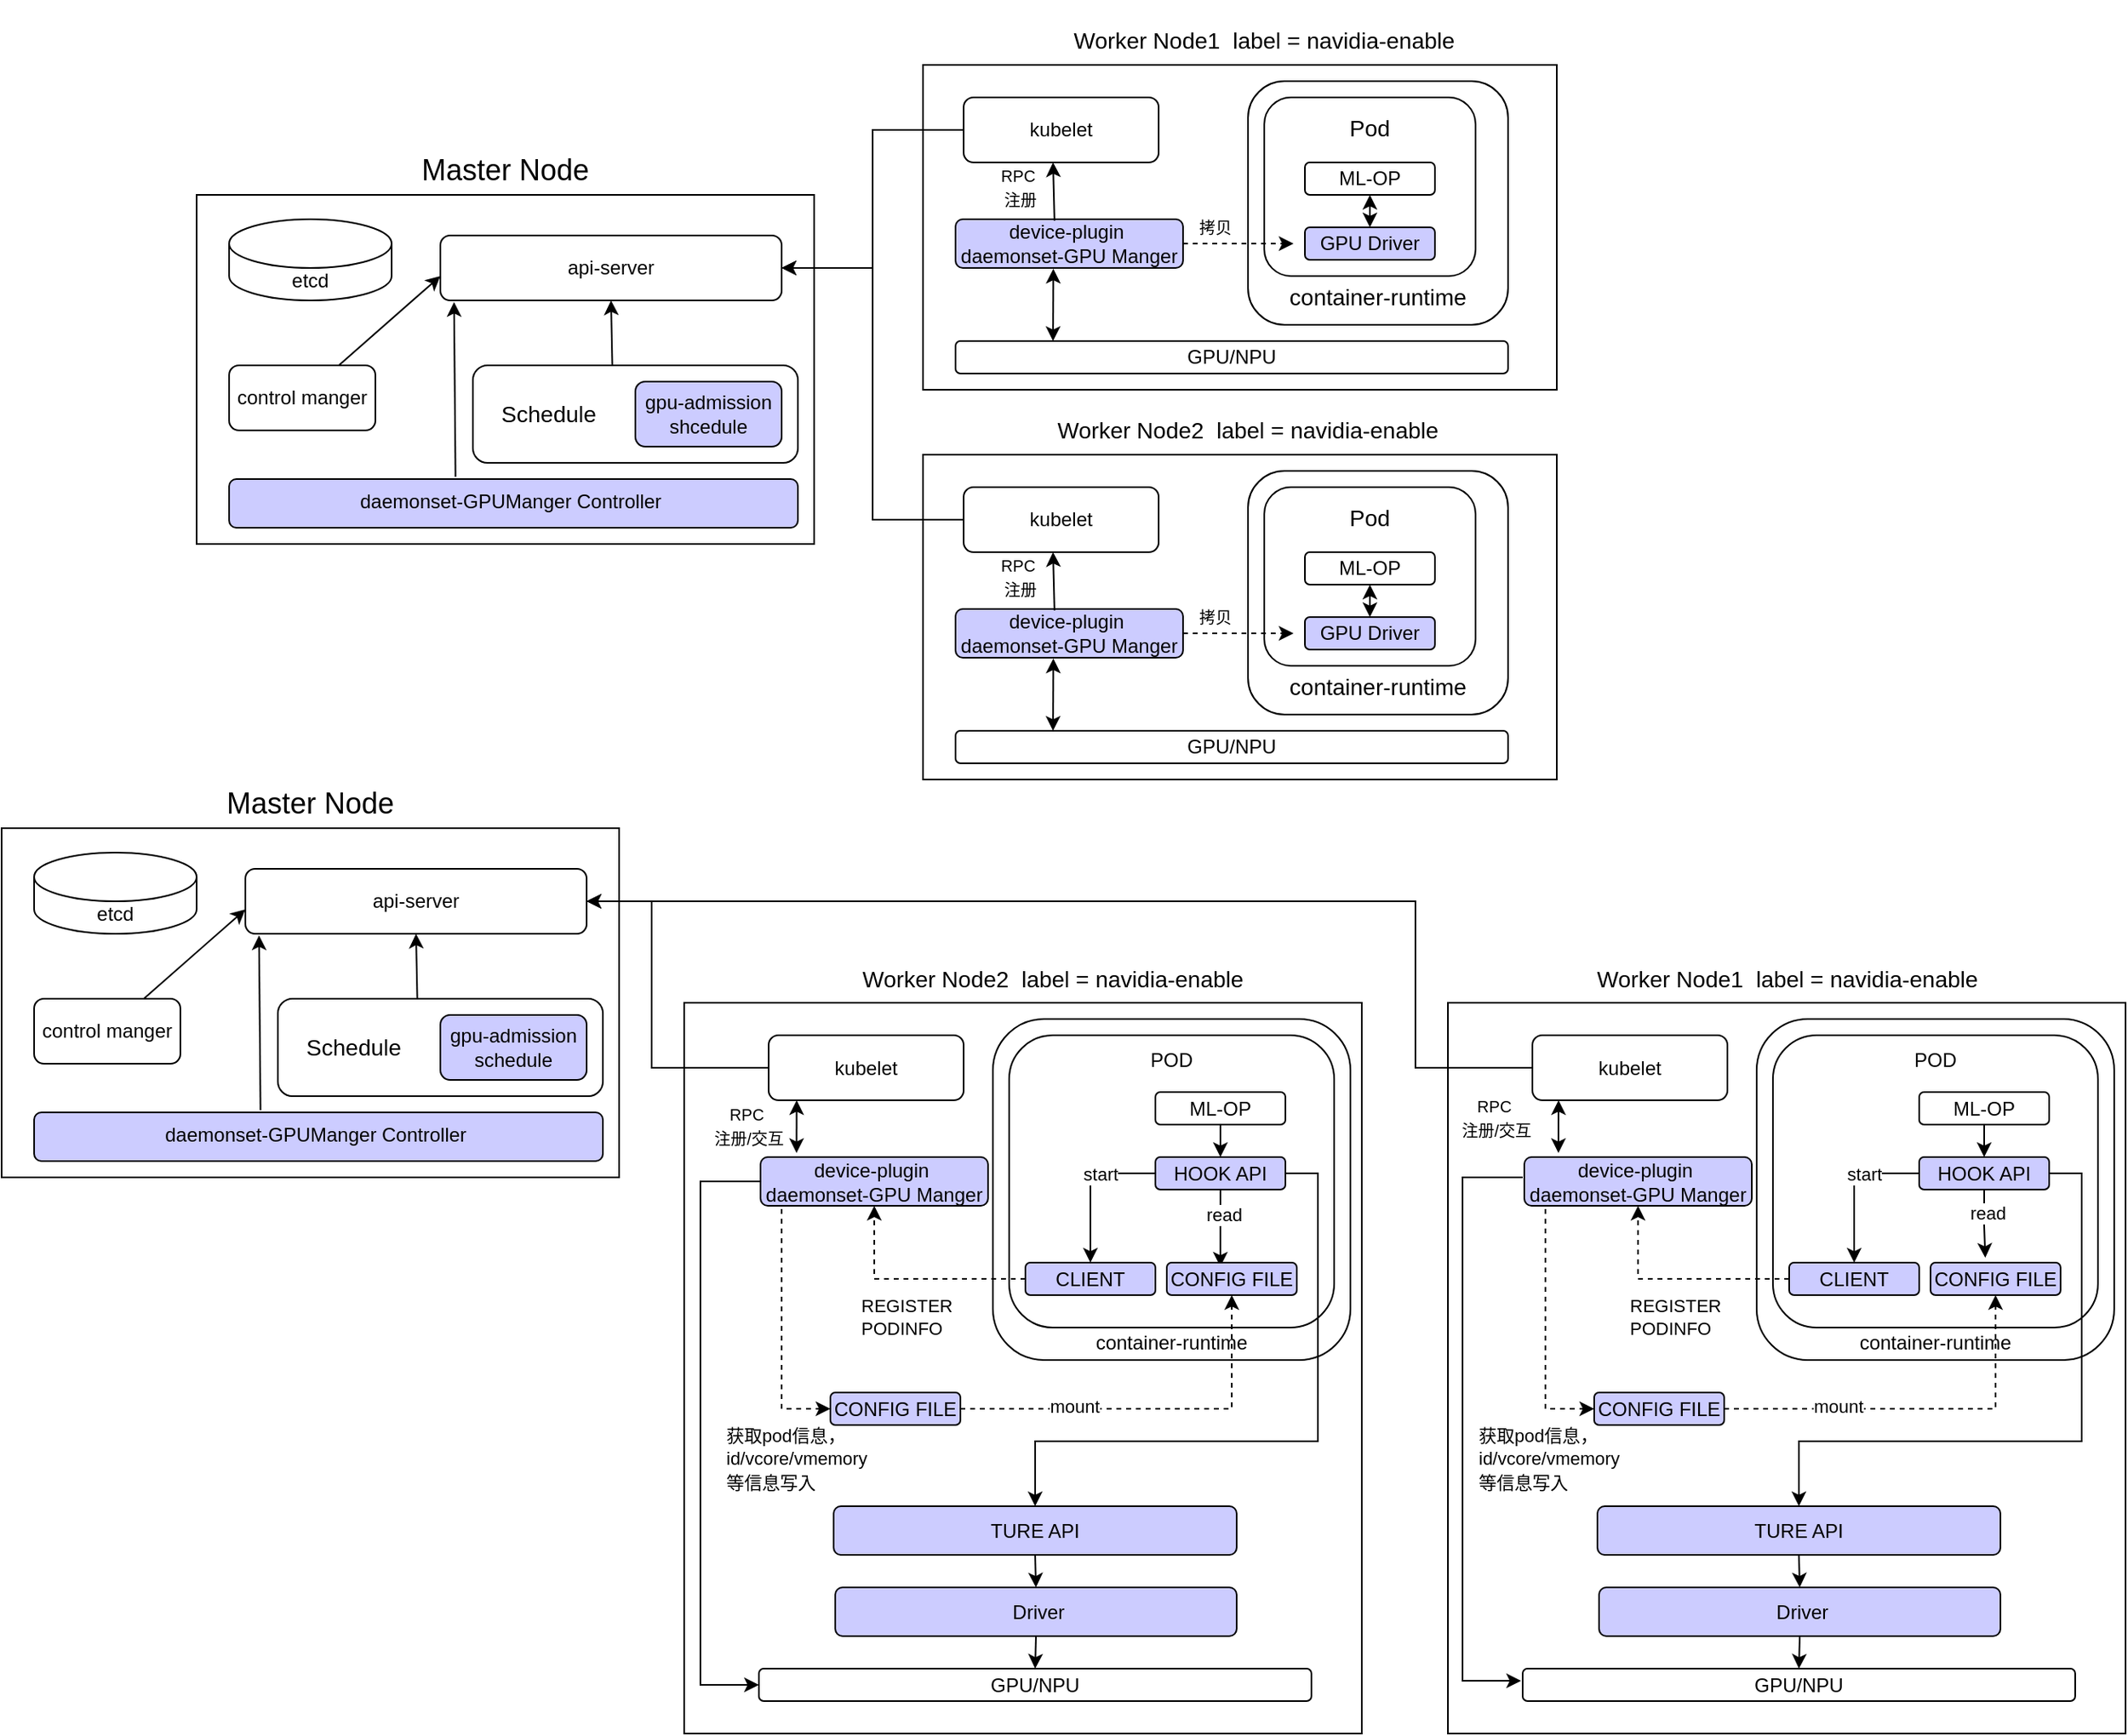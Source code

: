 <mxfile version="22.1.0" type="github">
  <diagram id="prtHgNgQTEPvFCAcTncT" name="Page-1">
    <mxGraphModel dx="1155" dy="623" grid="1" gridSize="10" guides="1" tooltips="1" connect="1" arrows="1" fold="1" page="1" pageScale="1" pageWidth="827" pageHeight="1169" math="0" shadow="0">
      <root>
        <mxCell id="0" />
        <mxCell id="1" parent="0" />
        <mxCell id="BAnKAkckQ1znYcTfNxzF-1" value="" style="rounded=0;whiteSpace=wrap;html=1;" vertex="1" parent="1">
          <mxGeometry x="380" y="530" width="380" height="215" as="geometry" />
        </mxCell>
        <mxCell id="BAnKAkckQ1znYcTfNxzF-5" value="api-server" style="rounded=1;whiteSpace=wrap;html=1;" vertex="1" parent="1">
          <mxGeometry x="530" y="555" width="210" height="40" as="geometry" />
        </mxCell>
        <mxCell id="BAnKAkckQ1znYcTfNxzF-6" value="control manger" style="rounded=1;whiteSpace=wrap;html=1;" vertex="1" parent="1">
          <mxGeometry x="400" y="635" width="90" height="40" as="geometry" />
        </mxCell>
        <mxCell id="BAnKAkckQ1znYcTfNxzF-7" value="&lt;font style=&quot;font-size: 14px;&quot;&gt;&amp;nbsp; &amp;nbsp; Schedule&lt;/font&gt;" style="rounded=1;whiteSpace=wrap;html=1;align=left;" vertex="1" parent="1">
          <mxGeometry x="550" y="635" width="200" height="60" as="geometry" />
        </mxCell>
        <mxCell id="BAnKAkckQ1znYcTfNxzF-8" value="gpu-admission&lt;br&gt;shcedule" style="rounded=1;whiteSpace=wrap;html=1;fillColor=#CCCCFF;" vertex="1" parent="1">
          <mxGeometry x="650" y="645" width="90" height="40" as="geometry" />
        </mxCell>
        <mxCell id="BAnKAkckQ1znYcTfNxzF-10" value="etcd" style="shape=cylinder3;whiteSpace=wrap;html=1;boundedLbl=1;backgroundOutline=1;size=15;" vertex="1" parent="1">
          <mxGeometry x="400" y="545" width="100" height="50" as="geometry" />
        </mxCell>
        <mxCell id="BAnKAkckQ1znYcTfNxzF-11" value="daemonset-GPUManger Controller&amp;nbsp;" style="rounded=1;whiteSpace=wrap;html=1;fillColor=#CCCCFF;verticalAlign=top;" vertex="1" parent="1">
          <mxGeometry x="400" y="705" width="350" height="30" as="geometry" />
        </mxCell>
        <mxCell id="BAnKAkckQ1znYcTfNxzF-18" value="&lt;font style=&quot;font-size: 18px;&quot;&gt;Master Node&lt;/font&gt;" style="text;html=1;strokeColor=none;fillColor=none;align=center;verticalAlign=middle;whiteSpace=wrap;rounded=0;" vertex="1" parent="1">
          <mxGeometry x="515" y="500" width="110" height="30" as="geometry" />
        </mxCell>
        <mxCell id="BAnKAkckQ1znYcTfNxzF-45" value="" style="rounded=0;whiteSpace=wrap;html=1;" vertex="1" parent="1">
          <mxGeometry x="827" y="690" width="390" height="200" as="geometry" />
        </mxCell>
        <mxCell id="BAnKAkckQ1znYcTfNxzF-82" style="edgeStyle=orthogonalEdgeStyle;rounded=0;orthogonalLoop=1;jettySize=auto;html=1;entryX=1;entryY=0.5;entryDx=0;entryDy=0;" edge="1" parent="1" source="BAnKAkckQ1znYcTfNxzF-46" target="BAnKAkckQ1znYcTfNxzF-5">
          <mxGeometry relative="1" as="geometry" />
        </mxCell>
        <mxCell id="BAnKAkckQ1znYcTfNxzF-46" value="kubelet" style="rounded=1;whiteSpace=wrap;html=1;" vertex="1" parent="1">
          <mxGeometry x="852" y="710" width="120" height="40" as="geometry" />
        </mxCell>
        <mxCell id="BAnKAkckQ1znYcTfNxzF-47" value="device-plugin&amp;nbsp; &lt;br&gt;daemonset-GPU Manger" style="rounded=1;whiteSpace=wrap;html=1;fillColor=#CCCCFF;" vertex="1" parent="1">
          <mxGeometry x="847" y="785" width="140" height="30" as="geometry" />
        </mxCell>
        <mxCell id="BAnKAkckQ1znYcTfNxzF-48" value="GPU/NPU" style="rounded=1;whiteSpace=wrap;html=1;" vertex="1" parent="1">
          <mxGeometry x="847" y="860" width="340" height="20" as="geometry" />
        </mxCell>
        <mxCell id="BAnKAkckQ1znYcTfNxzF-49" value="" style="endArrow=classic;startArrow=classic;html=1;rounded=0;entryX=0.43;entryY=1.017;entryDx=0;entryDy=0;entryPerimeter=0;" edge="1" parent="1" target="BAnKAkckQ1znYcTfNxzF-47">
          <mxGeometry width="50" height="50" relative="1" as="geometry">
            <mxPoint x="907" y="860" as="sourcePoint" />
            <mxPoint x="1007" y="840" as="targetPoint" />
          </mxGeometry>
        </mxCell>
        <mxCell id="BAnKAkckQ1znYcTfNxzF-50" value="" style="endArrow=classic;html=1;rounded=0;exitX=0.435;exitY=0.029;exitDx=0;exitDy=0;exitPerimeter=0;" edge="1" parent="1" source="BAnKAkckQ1znYcTfNxzF-47">
          <mxGeometry width="50" height="50" relative="1" as="geometry">
            <mxPoint x="857" y="800" as="sourcePoint" />
            <mxPoint x="907" y="750" as="targetPoint" />
          </mxGeometry>
        </mxCell>
        <mxCell id="BAnKAkckQ1znYcTfNxzF-51" value="&lt;font style=&quot;font-size: 10px;&quot;&gt;RPC&amp;nbsp;&lt;br&gt;注册&lt;/font&gt;" style="text;html=1;strokeColor=none;fillColor=none;align=center;verticalAlign=middle;whiteSpace=wrap;rounded=0;" vertex="1" parent="1">
          <mxGeometry x="857" y="750" width="60" height="30" as="geometry" />
        </mxCell>
        <mxCell id="BAnKAkckQ1znYcTfNxzF-52" value="&lt;font style=&quot;font-size: 14px;&quot;&gt;Worker Node2&amp;nbsp; label = navidia-enable&lt;/font&gt;" style="text;html=1;strokeColor=none;fillColor=none;align=center;verticalAlign=middle;whiteSpace=wrap;rounded=0;" vertex="1" parent="1">
          <mxGeometry x="877" y="660" width="300" height="30" as="geometry" />
        </mxCell>
        <mxCell id="BAnKAkckQ1znYcTfNxzF-53" value="&lt;br&gt;&lt;br&gt;&lt;br&gt;&lt;br&gt;&lt;br&gt;&lt;br&gt;&lt;br&gt;&lt;br&gt;&lt;font style=&quot;font-size: 14px;&quot;&gt;container-runtime&lt;/font&gt;" style="rounded=1;whiteSpace=wrap;html=1;" vertex="1" parent="1">
          <mxGeometry x="1027" y="700" width="160" height="150" as="geometry" />
        </mxCell>
        <mxCell id="BAnKAkckQ1znYcTfNxzF-54" value="&lt;div style=&quot;text-align: left;&quot;&gt;&lt;span style=&quot;background-color: initial;&quot;&gt;&lt;font style=&quot;font-size: 14px;&quot;&gt;Pod&lt;/font&gt;&lt;/span&gt;&lt;/div&gt;&lt;div style=&quot;text-align: left;&quot;&gt;&lt;span style=&quot;background-color: initial;&quot;&gt;&lt;br&gt;&lt;/span&gt;&lt;/div&gt;&lt;div style=&quot;text-align: left;&quot;&gt;&lt;span style=&quot;background-color: initial;&quot;&gt;&lt;br&gt;&lt;/span&gt;&lt;/div&gt;&lt;div style=&quot;text-align: left;&quot;&gt;&lt;span style=&quot;background-color: initial;&quot;&gt;&lt;br&gt;&lt;/span&gt;&lt;/div&gt;&lt;div style=&quot;text-align: left;&quot;&gt;&lt;span style=&quot;background-color: initial;&quot;&gt;&lt;br&gt;&lt;/span&gt;&lt;/div&gt;&lt;div style=&quot;text-align: left;&quot;&gt;&lt;span style=&quot;background-color: initial;&quot;&gt;&lt;br&gt;&lt;/span&gt;&lt;/div&gt;" style="rounded=1;whiteSpace=wrap;html=1;" vertex="1" parent="1">
          <mxGeometry x="1037" y="710" width="130" height="110" as="geometry" />
        </mxCell>
        <mxCell id="BAnKAkckQ1znYcTfNxzF-55" value="ML-OP" style="rounded=1;whiteSpace=wrap;html=1;" vertex="1" parent="1">
          <mxGeometry x="1062" y="750" width="80" height="20" as="geometry" />
        </mxCell>
        <mxCell id="BAnKAkckQ1znYcTfNxzF-56" value="GPU Driver" style="rounded=1;whiteSpace=wrap;html=1;fillColor=#CCCCFF;" vertex="1" parent="1">
          <mxGeometry x="1062" y="790" width="80" height="20" as="geometry" />
        </mxCell>
        <mxCell id="BAnKAkckQ1znYcTfNxzF-57" value="" style="endArrow=classic;startArrow=classic;html=1;rounded=0;exitX=0.5;exitY=0;exitDx=0;exitDy=0;entryX=0.5;entryY=1;entryDx=0;entryDy=0;" edge="1" parent="1" source="BAnKAkckQ1znYcTfNxzF-56" target="BAnKAkckQ1znYcTfNxzF-55">
          <mxGeometry width="50" height="50" relative="1" as="geometry">
            <mxPoint x="1037" y="820" as="sourcePoint" />
            <mxPoint x="1087" y="770" as="targetPoint" />
          </mxGeometry>
        </mxCell>
        <mxCell id="BAnKAkckQ1znYcTfNxzF-58" value="" style="group" vertex="1" connectable="0" parent="1">
          <mxGeometry x="999" y="800" width="56" as="geometry" />
        </mxCell>
        <mxCell id="BAnKAkckQ1znYcTfNxzF-59" value="" style="endArrow=none;dashed=1;html=1;rounded=0;movable=1;resizable=1;rotatable=1;deletable=1;editable=1;locked=0;connectable=1;exitX=1;exitY=0.5;exitDx=0;exitDy=0;" edge="1" parent="BAnKAkckQ1znYcTfNxzF-58" source="BAnKAkckQ1znYcTfNxzF-47">
          <mxGeometry width="50" height="50" relative="1" as="geometry">
            <mxPoint as="sourcePoint" />
            <mxPoint x="49" as="targetPoint" />
          </mxGeometry>
        </mxCell>
        <mxCell id="BAnKAkckQ1znYcTfNxzF-60" value="" style="endArrow=classic;html=1;rounded=0;" edge="1" parent="BAnKAkckQ1znYcTfNxzF-58">
          <mxGeometry width="50" height="50" relative="1" as="geometry">
            <mxPoint x="49" as="sourcePoint" />
            <mxPoint x="56" as="targetPoint" />
          </mxGeometry>
        </mxCell>
        <mxCell id="BAnKAkckQ1znYcTfNxzF-61" value="&lt;span style=&quot;font-size: 10px;&quot;&gt;拷贝&lt;/span&gt;" style="text;html=1;strokeColor=none;fillColor=none;align=center;verticalAlign=middle;whiteSpace=wrap;rounded=0;" vertex="1" parent="1">
          <mxGeometry x="977" y="775" width="60" height="30" as="geometry" />
        </mxCell>
        <mxCell id="BAnKAkckQ1znYcTfNxzF-62" value="" style="group" vertex="1" connectable="0" parent="1">
          <mxGeometry x="827" y="410" width="390" height="240" as="geometry" />
        </mxCell>
        <mxCell id="BAnKAkckQ1znYcTfNxzF-19" value="" style="rounded=0;whiteSpace=wrap;html=1;" vertex="1" parent="BAnKAkckQ1znYcTfNxzF-62">
          <mxGeometry y="40" width="390" height="200" as="geometry" />
        </mxCell>
        <mxCell id="BAnKAkckQ1znYcTfNxzF-20" value="kubelet" style="rounded=1;whiteSpace=wrap;html=1;" vertex="1" parent="BAnKAkckQ1znYcTfNxzF-62">
          <mxGeometry x="25" y="60" width="120" height="40" as="geometry" />
        </mxCell>
        <mxCell id="BAnKAkckQ1znYcTfNxzF-21" value="device-plugin&amp;nbsp; &lt;br&gt;daemonset-GPU Manger" style="rounded=1;whiteSpace=wrap;html=1;fillColor=#CCCCFF;" vertex="1" parent="BAnKAkckQ1znYcTfNxzF-62">
          <mxGeometry x="20" y="135" width="140" height="30" as="geometry" />
        </mxCell>
        <mxCell id="BAnKAkckQ1znYcTfNxzF-22" value="GPU/NPU" style="rounded=1;whiteSpace=wrap;html=1;" vertex="1" parent="BAnKAkckQ1znYcTfNxzF-62">
          <mxGeometry x="20" y="210" width="340" height="20" as="geometry" />
        </mxCell>
        <mxCell id="BAnKAkckQ1znYcTfNxzF-23" value="" style="endArrow=classic;startArrow=classic;html=1;rounded=0;entryX=0.43;entryY=1.017;entryDx=0;entryDy=0;entryPerimeter=0;" edge="1" parent="BAnKAkckQ1znYcTfNxzF-62" target="BAnKAkckQ1znYcTfNxzF-21">
          <mxGeometry width="50" height="50" relative="1" as="geometry">
            <mxPoint x="80" y="210" as="sourcePoint" />
            <mxPoint x="180" y="190" as="targetPoint" />
          </mxGeometry>
        </mxCell>
        <mxCell id="BAnKAkckQ1znYcTfNxzF-24" value="" style="endArrow=classic;html=1;rounded=0;exitX=0.435;exitY=0.029;exitDx=0;exitDy=0;exitPerimeter=0;" edge="1" parent="BAnKAkckQ1znYcTfNxzF-62" source="BAnKAkckQ1znYcTfNxzF-21">
          <mxGeometry width="50" height="50" relative="1" as="geometry">
            <mxPoint x="30" y="150" as="sourcePoint" />
            <mxPoint x="80" y="100" as="targetPoint" />
          </mxGeometry>
        </mxCell>
        <mxCell id="BAnKAkckQ1znYcTfNxzF-25" value="&lt;font style=&quot;font-size: 10px;&quot;&gt;RPC&amp;nbsp;&lt;br&gt;注册&lt;/font&gt;" style="text;html=1;strokeColor=none;fillColor=none;align=center;verticalAlign=middle;whiteSpace=wrap;rounded=0;" vertex="1" parent="BAnKAkckQ1znYcTfNxzF-62">
          <mxGeometry x="30" y="100" width="60" height="30" as="geometry" />
        </mxCell>
        <mxCell id="BAnKAkckQ1znYcTfNxzF-26" value="&lt;font style=&quot;font-size: 14px;&quot;&gt;Worker Node1&amp;nbsp; label = navidia-enable&lt;/font&gt;" style="text;html=1;strokeColor=none;fillColor=none;align=center;verticalAlign=middle;whiteSpace=wrap;rounded=0;" vertex="1" parent="BAnKAkckQ1znYcTfNxzF-62">
          <mxGeometry x="60" y="10" width="300" height="30" as="geometry" />
        </mxCell>
        <mxCell id="BAnKAkckQ1znYcTfNxzF-27" value="&lt;br&gt;&lt;br&gt;&lt;br&gt;&lt;br&gt;&lt;br&gt;&lt;br&gt;&lt;br&gt;&lt;br&gt;&lt;font style=&quot;font-size: 14px;&quot;&gt;container-runtime&lt;/font&gt;" style="rounded=1;whiteSpace=wrap;html=1;" vertex="1" parent="BAnKAkckQ1znYcTfNxzF-62">
          <mxGeometry x="200" y="50" width="160" height="150" as="geometry" />
        </mxCell>
        <mxCell id="BAnKAkckQ1znYcTfNxzF-28" value="&lt;div style=&quot;text-align: left;&quot;&gt;&lt;span style=&quot;background-color: initial;&quot;&gt;&lt;font style=&quot;font-size: 14px;&quot;&gt;Pod&lt;/font&gt;&lt;/span&gt;&lt;/div&gt;&lt;div style=&quot;text-align: left;&quot;&gt;&lt;span style=&quot;background-color: initial;&quot;&gt;&lt;br&gt;&lt;/span&gt;&lt;/div&gt;&lt;div style=&quot;text-align: left;&quot;&gt;&lt;span style=&quot;background-color: initial;&quot;&gt;&lt;br&gt;&lt;/span&gt;&lt;/div&gt;&lt;div style=&quot;text-align: left;&quot;&gt;&lt;span style=&quot;background-color: initial;&quot;&gt;&lt;br&gt;&lt;/span&gt;&lt;/div&gt;&lt;div style=&quot;text-align: left;&quot;&gt;&lt;span style=&quot;background-color: initial;&quot;&gt;&lt;br&gt;&lt;/span&gt;&lt;/div&gt;&lt;div style=&quot;text-align: left;&quot;&gt;&lt;span style=&quot;background-color: initial;&quot;&gt;&lt;br&gt;&lt;/span&gt;&lt;/div&gt;" style="rounded=1;whiteSpace=wrap;html=1;" vertex="1" parent="BAnKAkckQ1znYcTfNxzF-62">
          <mxGeometry x="210" y="60" width="130" height="110" as="geometry" />
        </mxCell>
        <mxCell id="BAnKAkckQ1znYcTfNxzF-29" value="ML-OP" style="rounded=1;whiteSpace=wrap;html=1;" vertex="1" parent="BAnKAkckQ1znYcTfNxzF-62">
          <mxGeometry x="235" y="100" width="80" height="20" as="geometry" />
        </mxCell>
        <mxCell id="BAnKAkckQ1znYcTfNxzF-30" value="GPU Driver" style="rounded=1;whiteSpace=wrap;html=1;fillColor=#CCCCFF;" vertex="1" parent="BAnKAkckQ1znYcTfNxzF-62">
          <mxGeometry x="235" y="140" width="80" height="20" as="geometry" />
        </mxCell>
        <mxCell id="BAnKAkckQ1znYcTfNxzF-31" value="" style="endArrow=classic;startArrow=classic;html=1;rounded=0;exitX=0.5;exitY=0;exitDx=0;exitDy=0;entryX=0.5;entryY=1;entryDx=0;entryDy=0;" edge="1" parent="BAnKAkckQ1znYcTfNxzF-62" source="BAnKAkckQ1znYcTfNxzF-30" target="BAnKAkckQ1znYcTfNxzF-29">
          <mxGeometry width="50" height="50" relative="1" as="geometry">
            <mxPoint x="210" y="170" as="sourcePoint" />
            <mxPoint x="260" y="120" as="targetPoint" />
          </mxGeometry>
        </mxCell>
        <mxCell id="BAnKAkckQ1znYcTfNxzF-41" value="" style="group" vertex="1" connectable="0" parent="BAnKAkckQ1znYcTfNxzF-62">
          <mxGeometry x="172" y="150" width="56" as="geometry" />
        </mxCell>
        <mxCell id="BAnKAkckQ1znYcTfNxzF-39" value="" style="endArrow=none;dashed=1;html=1;rounded=0;movable=1;resizable=1;rotatable=1;deletable=1;editable=1;locked=0;connectable=1;exitX=1;exitY=0.5;exitDx=0;exitDy=0;" edge="1" parent="BAnKAkckQ1znYcTfNxzF-41" source="BAnKAkckQ1znYcTfNxzF-21">
          <mxGeometry width="50" height="50" relative="1" as="geometry">
            <mxPoint as="sourcePoint" />
            <mxPoint x="49" as="targetPoint" />
          </mxGeometry>
        </mxCell>
        <mxCell id="BAnKAkckQ1znYcTfNxzF-40" value="" style="endArrow=classic;html=1;rounded=0;" edge="1" parent="BAnKAkckQ1znYcTfNxzF-41">
          <mxGeometry width="50" height="50" relative="1" as="geometry">
            <mxPoint x="49" as="sourcePoint" />
            <mxPoint x="56" as="targetPoint" />
          </mxGeometry>
        </mxCell>
        <mxCell id="BAnKAkckQ1znYcTfNxzF-43" value="&lt;span style=&quot;font-size: 10px;&quot;&gt;拷贝&lt;/span&gt;" style="text;html=1;strokeColor=none;fillColor=none;align=center;verticalAlign=middle;whiteSpace=wrap;rounded=0;" vertex="1" parent="BAnKAkckQ1znYcTfNxzF-62">
          <mxGeometry x="150" y="125" width="60" height="30" as="geometry" />
        </mxCell>
        <mxCell id="BAnKAkckQ1znYcTfNxzF-71" value="" style="endArrow=classic;html=1;rounded=0;exitX=0.75;exitY=0;exitDx=0;exitDy=0;" edge="1" parent="1" source="BAnKAkckQ1znYcTfNxzF-6">
          <mxGeometry width="50" height="50" relative="1" as="geometry">
            <mxPoint x="470" y="630" as="sourcePoint" />
            <mxPoint x="530" y="580" as="targetPoint" />
          </mxGeometry>
        </mxCell>
        <mxCell id="BAnKAkckQ1znYcTfNxzF-76" value="" style="endArrow=classic;html=1;rounded=0;entryX=0.04;entryY=1.026;entryDx=0;entryDy=0;entryPerimeter=0;exitX=0.398;exitY=-0.046;exitDx=0;exitDy=0;exitPerimeter=0;" edge="1" parent="1" source="BAnKAkckQ1znYcTfNxzF-11" target="BAnKAkckQ1znYcTfNxzF-5">
          <mxGeometry width="50" height="50" relative="1" as="geometry">
            <mxPoint x="538" y="700" as="sourcePoint" />
            <mxPoint x="550" y="610" as="targetPoint" />
          </mxGeometry>
        </mxCell>
        <mxCell id="BAnKAkckQ1znYcTfNxzF-77" value="" style="endArrow=classic;html=1;rounded=0;exitX=0.429;exitY=0.006;exitDx=0;exitDy=0;exitPerimeter=0;entryX=0.5;entryY=1;entryDx=0;entryDy=0;" edge="1" parent="1" source="BAnKAkckQ1znYcTfNxzF-7" target="BAnKAkckQ1znYcTfNxzF-5">
          <mxGeometry width="50" height="50" relative="1" as="geometry">
            <mxPoint x="549" y="714" as="sourcePoint" />
            <mxPoint x="548" y="606" as="targetPoint" />
          </mxGeometry>
        </mxCell>
        <mxCell id="BAnKAkckQ1znYcTfNxzF-81" style="edgeStyle=orthogonalEdgeStyle;rounded=0;orthogonalLoop=1;jettySize=auto;html=1;entryX=1;entryY=0.5;entryDx=0;entryDy=0;" edge="1" parent="1" source="BAnKAkckQ1znYcTfNxzF-20" target="BAnKAkckQ1znYcTfNxzF-5">
          <mxGeometry relative="1" as="geometry" />
        </mxCell>
        <mxCell id="BAnKAkckQ1znYcTfNxzF-83" value="" style="rounded=0;whiteSpace=wrap;html=1;" vertex="1" parent="1">
          <mxGeometry x="260" y="920" width="380" height="215" as="geometry" />
        </mxCell>
        <mxCell id="BAnKAkckQ1znYcTfNxzF-84" value="api-server" style="rounded=1;whiteSpace=wrap;html=1;" vertex="1" parent="1">
          <mxGeometry x="410" y="945" width="210" height="40" as="geometry" />
        </mxCell>
        <mxCell id="BAnKAkckQ1znYcTfNxzF-85" value="control manger" style="rounded=1;whiteSpace=wrap;html=1;" vertex="1" parent="1">
          <mxGeometry x="280" y="1025" width="90" height="40" as="geometry" />
        </mxCell>
        <mxCell id="BAnKAkckQ1znYcTfNxzF-86" value="&lt;font style=&quot;font-size: 14px;&quot;&gt;&amp;nbsp; &amp;nbsp; Schedule&lt;/font&gt;" style="rounded=1;whiteSpace=wrap;html=1;align=left;" vertex="1" parent="1">
          <mxGeometry x="430" y="1025" width="200" height="60" as="geometry" />
        </mxCell>
        <mxCell id="BAnKAkckQ1znYcTfNxzF-87" value="gpu-admission&lt;br&gt;schedule" style="rounded=1;whiteSpace=wrap;html=1;fillColor=#CCCCFF;" vertex="1" parent="1">
          <mxGeometry x="530" y="1035" width="90" height="40" as="geometry" />
        </mxCell>
        <mxCell id="BAnKAkckQ1znYcTfNxzF-88" value="etcd" style="shape=cylinder3;whiteSpace=wrap;html=1;boundedLbl=1;backgroundOutline=1;size=15;" vertex="1" parent="1">
          <mxGeometry x="280" y="935" width="100" height="50" as="geometry" />
        </mxCell>
        <mxCell id="BAnKAkckQ1znYcTfNxzF-89" value="daemonset-GPUManger Controller&amp;nbsp;" style="rounded=1;whiteSpace=wrap;html=1;fillColor=#CCCCFF;verticalAlign=top;" vertex="1" parent="1">
          <mxGeometry x="280" y="1095" width="350" height="30" as="geometry" />
        </mxCell>
        <mxCell id="BAnKAkckQ1znYcTfNxzF-90" value="&lt;font style=&quot;font-size: 18px;&quot;&gt;Master Node&lt;/font&gt;" style="text;html=1;strokeColor=none;fillColor=none;align=center;verticalAlign=middle;whiteSpace=wrap;rounded=0;" vertex="1" parent="1">
          <mxGeometry x="395" y="890" width="110" height="30" as="geometry" />
        </mxCell>
        <mxCell id="BAnKAkckQ1znYcTfNxzF-91" value="" style="rounded=0;whiteSpace=wrap;html=1;" vertex="1" parent="1">
          <mxGeometry x="680" y="1027.5" width="417" height="450" as="geometry" />
        </mxCell>
        <mxCell id="BAnKAkckQ1znYcTfNxzF-92" style="edgeStyle=orthogonalEdgeStyle;rounded=0;orthogonalLoop=1;jettySize=auto;html=1;exitX=0;exitY=0.5;exitDx=0;exitDy=0;entryX=1;entryY=0.5;entryDx=0;entryDy=0;" edge="1" parent="1" source="BAnKAkckQ1znYcTfNxzF-93" target="BAnKAkckQ1znYcTfNxzF-84">
          <mxGeometry relative="1" as="geometry">
            <Array as="points">
              <mxPoint x="660" y="1068" />
              <mxPoint x="660" y="965" />
            </Array>
          </mxGeometry>
        </mxCell>
        <mxCell id="BAnKAkckQ1znYcTfNxzF-93" value="kubelet" style="rounded=1;whiteSpace=wrap;html=1;" vertex="1" parent="1">
          <mxGeometry x="732" y="1047.5" width="120" height="40" as="geometry" />
        </mxCell>
        <mxCell id="BAnKAkckQ1znYcTfNxzF-168" style="edgeStyle=orthogonalEdgeStyle;rounded=0;orthogonalLoop=1;jettySize=auto;html=1;entryX=0;entryY=0.5;entryDx=0;entryDy=0;" edge="1" parent="1" source="BAnKAkckQ1znYcTfNxzF-95" target="BAnKAkckQ1znYcTfNxzF-96">
          <mxGeometry relative="1" as="geometry">
            <Array as="points">
              <mxPoint x="690" y="1138" />
              <mxPoint x="690" y="1448" />
            </Array>
          </mxGeometry>
        </mxCell>
        <mxCell id="BAnKAkckQ1znYcTfNxzF-95" value="device-plugin&amp;nbsp; &lt;br&gt;daemonset-GPU Manger" style="rounded=1;whiteSpace=wrap;html=1;fillColor=#CCCCFF;" vertex="1" parent="1">
          <mxGeometry x="727" y="1122.5" width="140" height="30" as="geometry" />
        </mxCell>
        <mxCell id="BAnKAkckQ1znYcTfNxzF-96" value="GPU/NPU" style="rounded=1;whiteSpace=wrap;html=1;" vertex="1" parent="1">
          <mxGeometry x="726" y="1437.5" width="340" height="20" as="geometry" />
        </mxCell>
        <mxCell id="BAnKAkckQ1znYcTfNxzF-97" value="&lt;font style=&quot;font-size: 10px;&quot;&gt;RPC&amp;nbsp;&lt;br&gt;注册/交互&lt;/font&gt;" style="text;html=1;strokeColor=none;fillColor=none;align=center;verticalAlign=middle;whiteSpace=wrap;rounded=0;" vertex="1" parent="1">
          <mxGeometry x="690" y="1087.5" width="60" height="30" as="geometry" />
        </mxCell>
        <mxCell id="BAnKAkckQ1znYcTfNxzF-98" value="&lt;font style=&quot;font-size: 14px;&quot;&gt;Worker Node2&amp;nbsp; label = navidia-enable&lt;/font&gt;" style="text;html=1;strokeColor=none;fillColor=none;align=center;verticalAlign=middle;whiteSpace=wrap;rounded=0;" vertex="1" parent="1">
          <mxGeometry x="757" y="997.5" width="300" height="30" as="geometry" />
        </mxCell>
        <mxCell id="BAnKAkckQ1znYcTfNxzF-99" value="&lt;br&gt;&lt;br&gt;&lt;br&gt;&lt;br&gt;&lt;br&gt;&lt;br&gt;&lt;br&gt;&lt;br&gt;&lt;br&gt;&lt;br&gt;&lt;br&gt;&lt;br&gt;&lt;br&gt;container-runtime" style="rounded=1;whiteSpace=wrap;html=1;" vertex="1" parent="1">
          <mxGeometry x="870" y="1037.5" width="220" height="210" as="geometry" />
        </mxCell>
        <mxCell id="BAnKAkckQ1znYcTfNxzF-100" value="&lt;div style=&quot;text-align: left;&quot;&gt;&lt;br&gt;&lt;/div&gt;" style="rounded=1;whiteSpace=wrap;html=1;" vertex="1" parent="1">
          <mxGeometry x="880" y="1047.5" width="200" height="180" as="geometry" />
        </mxCell>
        <mxCell id="BAnKAkckQ1znYcTfNxzF-101" style="edgeStyle=orthogonalEdgeStyle;rounded=0;orthogonalLoop=1;jettySize=auto;html=1;exitX=0.5;exitY=1;exitDx=0;exitDy=0;entryX=0.5;entryY=0;entryDx=0;entryDy=0;" edge="1" parent="1" source="BAnKAkckQ1znYcTfNxzF-102" target="BAnKAkckQ1znYcTfNxzF-118">
          <mxGeometry relative="1" as="geometry" />
        </mxCell>
        <mxCell id="BAnKAkckQ1znYcTfNxzF-102" value="ML-OP" style="rounded=1;whiteSpace=wrap;html=1;" vertex="1" parent="1">
          <mxGeometry x="970" y="1082.5" width="80" height="20" as="geometry" />
        </mxCell>
        <mxCell id="BAnKAkckQ1znYcTfNxzF-103" value="" style="endArrow=classic;html=1;rounded=0;exitX=0.75;exitY=0;exitDx=0;exitDy=0;" edge="1" parent="1" source="BAnKAkckQ1znYcTfNxzF-85">
          <mxGeometry width="50" height="50" relative="1" as="geometry">
            <mxPoint x="350" y="1020" as="sourcePoint" />
            <mxPoint x="410" y="970" as="targetPoint" />
          </mxGeometry>
        </mxCell>
        <mxCell id="BAnKAkckQ1znYcTfNxzF-104" value="" style="endArrow=classic;html=1;rounded=0;entryX=0.04;entryY=1.026;entryDx=0;entryDy=0;entryPerimeter=0;exitX=0.398;exitY=-0.046;exitDx=0;exitDy=0;exitPerimeter=0;" edge="1" parent="1" source="BAnKAkckQ1znYcTfNxzF-89" target="BAnKAkckQ1znYcTfNxzF-84">
          <mxGeometry width="50" height="50" relative="1" as="geometry">
            <mxPoint x="418" y="1090" as="sourcePoint" />
            <mxPoint x="430" y="1000" as="targetPoint" />
          </mxGeometry>
        </mxCell>
        <mxCell id="BAnKAkckQ1znYcTfNxzF-105" value="" style="endArrow=classic;html=1;rounded=0;exitX=0.429;exitY=0.006;exitDx=0;exitDy=0;exitPerimeter=0;entryX=0.5;entryY=1;entryDx=0;entryDy=0;" edge="1" parent="1" source="BAnKAkckQ1znYcTfNxzF-86" target="BAnKAkckQ1znYcTfNxzF-84">
          <mxGeometry width="50" height="50" relative="1" as="geometry">
            <mxPoint x="429" y="1104" as="sourcePoint" />
            <mxPoint x="428" y="996" as="targetPoint" />
          </mxGeometry>
        </mxCell>
        <mxCell id="BAnKAkckQ1znYcTfNxzF-106" style="edgeStyle=orthogonalEdgeStyle;rounded=0;orthogonalLoop=1;jettySize=auto;html=1;exitX=0.5;exitY=1;exitDx=0;exitDy=0;entryX=0.5;entryY=0;entryDx=0;entryDy=0;" edge="1" parent="1" source="BAnKAkckQ1znYcTfNxzF-107" target="BAnKAkckQ1znYcTfNxzF-109">
          <mxGeometry relative="1" as="geometry" />
        </mxCell>
        <mxCell id="BAnKAkckQ1znYcTfNxzF-107" value="TURE API" style="rounded=1;whiteSpace=wrap;html=1;fillColor=#CCCCFF;" vertex="1" parent="1">
          <mxGeometry x="772" y="1337.5" width="248" height="30" as="geometry" />
        </mxCell>
        <mxCell id="BAnKAkckQ1znYcTfNxzF-108" style="edgeStyle=orthogonalEdgeStyle;rounded=0;orthogonalLoop=1;jettySize=auto;html=1;exitX=0.5;exitY=1;exitDx=0;exitDy=0;entryX=0.5;entryY=0;entryDx=0;entryDy=0;" edge="1" parent="1" source="BAnKAkckQ1znYcTfNxzF-109" target="BAnKAkckQ1znYcTfNxzF-96">
          <mxGeometry relative="1" as="geometry" />
        </mxCell>
        <mxCell id="BAnKAkckQ1znYcTfNxzF-109" value="&amp;nbsp;Driver" style="rounded=1;whiteSpace=wrap;html=1;fillColor=#CCCCFF;" vertex="1" parent="1">
          <mxGeometry x="773" y="1387.5" width="247" height="30" as="geometry" />
        </mxCell>
        <mxCell id="BAnKAkckQ1znYcTfNxzF-110" style="edgeStyle=orthogonalEdgeStyle;rounded=0;orthogonalLoop=1;jettySize=auto;html=1;exitX=1;exitY=0.5;exitDx=0;exitDy=0;entryX=0.5;entryY=1;entryDx=0;entryDy=0;dashed=1;" edge="1" parent="1" source="BAnKAkckQ1znYcTfNxzF-112" target="BAnKAkckQ1znYcTfNxzF-119">
          <mxGeometry relative="1" as="geometry" />
        </mxCell>
        <mxCell id="BAnKAkckQ1znYcTfNxzF-111" value="mount" style="edgeLabel;html=1;align=center;verticalAlign=middle;resizable=0;points=[];" vertex="1" connectable="0" parent="BAnKAkckQ1znYcTfNxzF-110">
          <mxGeometry x="-0.408" y="2" relative="1" as="geometry">
            <mxPoint as="offset" />
          </mxGeometry>
        </mxCell>
        <mxCell id="BAnKAkckQ1znYcTfNxzF-112" value="CONFIG FILE" style="rounded=1;whiteSpace=wrap;html=1;fillColor=#CCCCFF;" vertex="1" parent="1">
          <mxGeometry x="770" y="1267.5" width="80" height="20" as="geometry" />
        </mxCell>
        <mxCell id="BAnKAkckQ1znYcTfNxzF-113" style="edgeStyle=orthogonalEdgeStyle;rounded=0;orthogonalLoop=1;jettySize=auto;html=1;exitX=0;exitY=0.5;exitDx=0;exitDy=0;entryX=0.5;entryY=0;entryDx=0;entryDy=0;" edge="1" parent="1" source="BAnKAkckQ1znYcTfNxzF-118" target="BAnKAkckQ1znYcTfNxzF-122">
          <mxGeometry relative="1" as="geometry" />
        </mxCell>
        <mxCell id="BAnKAkckQ1znYcTfNxzF-114" value="start" style="edgeLabel;html=1;align=center;verticalAlign=middle;resizable=0;points=[];" vertex="1" connectable="0" parent="BAnKAkckQ1znYcTfNxzF-113">
          <mxGeometry x="-0.571" y="-3" relative="1" as="geometry">
            <mxPoint x="-14" y="3" as="offset" />
          </mxGeometry>
        </mxCell>
        <mxCell id="BAnKAkckQ1znYcTfNxzF-115" style="edgeStyle=orthogonalEdgeStyle;rounded=0;orthogonalLoop=1;jettySize=auto;html=1;exitX=0.5;exitY=1;exitDx=0;exitDy=0;entryX=0.412;entryY=0.125;entryDx=0;entryDy=0;entryPerimeter=0;" edge="1" parent="1" source="BAnKAkckQ1znYcTfNxzF-118" target="BAnKAkckQ1znYcTfNxzF-119">
          <mxGeometry relative="1" as="geometry" />
        </mxCell>
        <mxCell id="BAnKAkckQ1znYcTfNxzF-116" value="read" style="edgeLabel;html=1;align=center;verticalAlign=middle;resizable=0;points=[];" vertex="1" connectable="0" parent="BAnKAkckQ1znYcTfNxzF-115">
          <mxGeometry x="-0.34" y="2" relative="1" as="geometry">
            <mxPoint as="offset" />
          </mxGeometry>
        </mxCell>
        <mxCell id="BAnKAkckQ1znYcTfNxzF-117" style="edgeStyle=orthogonalEdgeStyle;rounded=0;orthogonalLoop=1;jettySize=auto;html=1;exitX=1;exitY=0.5;exitDx=0;exitDy=0;entryX=0.5;entryY=0;entryDx=0;entryDy=0;" edge="1" parent="1" source="BAnKAkckQ1znYcTfNxzF-118" target="BAnKAkckQ1znYcTfNxzF-107">
          <mxGeometry relative="1" as="geometry">
            <Array as="points">
              <mxPoint x="1070" y="1132.5" />
              <mxPoint x="1070" y="1297.5" />
              <mxPoint x="896" y="1297.5" />
            </Array>
          </mxGeometry>
        </mxCell>
        <mxCell id="BAnKAkckQ1znYcTfNxzF-118" value="HOOK API" style="rounded=1;whiteSpace=wrap;html=1;fillColor=#CCCCFF;" vertex="1" parent="1">
          <mxGeometry x="970" y="1122.5" width="80" height="20" as="geometry" />
        </mxCell>
        <mxCell id="BAnKAkckQ1znYcTfNxzF-119" value="CONFIG FILE" style="rounded=1;whiteSpace=wrap;html=1;fillColor=#CCCCFF;" vertex="1" parent="1">
          <mxGeometry x="977" y="1187.5" width="80" height="20" as="geometry" />
        </mxCell>
        <mxCell id="BAnKAkckQ1znYcTfNxzF-120" style="edgeStyle=orthogonalEdgeStyle;rounded=0;orthogonalLoop=1;jettySize=auto;html=1;exitX=0;exitY=0.5;exitDx=0;exitDy=0;dashed=1;" edge="1" parent="1" source="BAnKAkckQ1znYcTfNxzF-122" target="BAnKAkckQ1znYcTfNxzF-95">
          <mxGeometry relative="1" as="geometry" />
        </mxCell>
        <mxCell id="BAnKAkckQ1znYcTfNxzF-122" value="CLIENT" style="rounded=1;whiteSpace=wrap;html=1;fillColor=#CCCCFF;" vertex="1" parent="1">
          <mxGeometry x="890" y="1187.5" width="80" height="20" as="geometry" />
        </mxCell>
        <mxCell id="BAnKAkckQ1znYcTfNxzF-126" value="POD" style="text;html=1;strokeColor=none;fillColor=none;align=center;verticalAlign=middle;whiteSpace=wrap;rounded=0;" vertex="1" parent="1">
          <mxGeometry x="950" y="1047.5" width="60" height="30" as="geometry" />
        </mxCell>
        <mxCell id="BAnKAkckQ1znYcTfNxzF-127" value="" style="rounded=0;whiteSpace=wrap;html=1;" vertex="1" parent="1">
          <mxGeometry x="1150" y="1027.5" width="417" height="450" as="geometry" />
        </mxCell>
        <mxCell id="BAnKAkckQ1znYcTfNxzF-128" style="edgeStyle=orthogonalEdgeStyle;rounded=0;orthogonalLoop=1;jettySize=auto;html=1;exitX=0;exitY=0.5;exitDx=0;exitDy=0;entryX=1;entryY=0.5;entryDx=0;entryDy=0;" edge="1" parent="1" source="BAnKAkckQ1znYcTfNxzF-129" target="BAnKAkckQ1znYcTfNxzF-84">
          <mxGeometry relative="1" as="geometry">
            <Array as="points">
              <mxPoint x="1130" y="1068" />
              <mxPoint x="1130" y="965" />
            </Array>
          </mxGeometry>
        </mxCell>
        <mxCell id="BAnKAkckQ1znYcTfNxzF-129" value="kubelet" style="rounded=1;whiteSpace=wrap;html=1;" vertex="1" parent="1">
          <mxGeometry x="1202" y="1047.5" width="120" height="40" as="geometry" />
        </mxCell>
        <mxCell id="BAnKAkckQ1znYcTfNxzF-131" value="device-plugin&amp;nbsp; &lt;br&gt;daemonset-GPU Manger" style="rounded=1;whiteSpace=wrap;html=1;fillColor=#CCCCFF;" vertex="1" parent="1">
          <mxGeometry x="1197" y="1122.5" width="140" height="30" as="geometry" />
        </mxCell>
        <mxCell id="BAnKAkckQ1znYcTfNxzF-132" value="GPU/NPU" style="rounded=1;whiteSpace=wrap;html=1;" vertex="1" parent="1">
          <mxGeometry x="1196" y="1437.5" width="340" height="20" as="geometry" />
        </mxCell>
        <mxCell id="BAnKAkckQ1znYcTfNxzF-134" value="&lt;font style=&quot;font-size: 14px;&quot;&gt;Worker Node1&amp;nbsp; label = navidia-enable&lt;/font&gt;" style="text;html=1;strokeColor=none;fillColor=none;align=center;verticalAlign=middle;whiteSpace=wrap;rounded=0;" vertex="1" parent="1">
          <mxGeometry x="1208.5" y="997.5" width="300" height="30" as="geometry" />
        </mxCell>
        <mxCell id="BAnKAkckQ1znYcTfNxzF-135" value="&lt;br&gt;&lt;br&gt;&lt;br&gt;&lt;br&gt;&lt;br&gt;&lt;br&gt;&lt;br&gt;&lt;br&gt;&lt;br&gt;&lt;br&gt;&lt;br&gt;&lt;br&gt;&lt;br&gt;container-runtime" style="rounded=1;whiteSpace=wrap;html=1;" vertex="1" parent="1">
          <mxGeometry x="1340" y="1037.5" width="220" height="210" as="geometry" />
        </mxCell>
        <mxCell id="BAnKAkckQ1znYcTfNxzF-136" value="&lt;div style=&quot;text-align: left;&quot;&gt;&lt;br&gt;&lt;/div&gt;" style="rounded=1;whiteSpace=wrap;html=1;" vertex="1" parent="1">
          <mxGeometry x="1350" y="1047.5" width="200" height="180" as="geometry" />
        </mxCell>
        <mxCell id="BAnKAkckQ1znYcTfNxzF-137" style="edgeStyle=orthogonalEdgeStyle;rounded=0;orthogonalLoop=1;jettySize=auto;html=1;exitX=0.5;exitY=1;exitDx=0;exitDy=0;entryX=0.5;entryY=0;entryDx=0;entryDy=0;" edge="1" parent="1" source="BAnKAkckQ1znYcTfNxzF-138" target="BAnKAkckQ1znYcTfNxzF-151">
          <mxGeometry relative="1" as="geometry" />
        </mxCell>
        <mxCell id="BAnKAkckQ1znYcTfNxzF-138" value="ML-OP" style="rounded=1;whiteSpace=wrap;html=1;" vertex="1" parent="1">
          <mxGeometry x="1440" y="1082.5" width="80" height="20" as="geometry" />
        </mxCell>
        <mxCell id="BAnKAkckQ1znYcTfNxzF-139" style="edgeStyle=orthogonalEdgeStyle;rounded=0;orthogonalLoop=1;jettySize=auto;html=1;exitX=0.5;exitY=1;exitDx=0;exitDy=0;entryX=0.5;entryY=0;entryDx=0;entryDy=0;" edge="1" parent="1" source="BAnKAkckQ1znYcTfNxzF-140" target="BAnKAkckQ1znYcTfNxzF-142">
          <mxGeometry relative="1" as="geometry" />
        </mxCell>
        <mxCell id="BAnKAkckQ1znYcTfNxzF-140" value="TURE API" style="rounded=1;whiteSpace=wrap;html=1;fillColor=#CCCCFF;" vertex="1" parent="1">
          <mxGeometry x="1242" y="1337.5" width="248" height="30" as="geometry" />
        </mxCell>
        <mxCell id="BAnKAkckQ1znYcTfNxzF-141" style="edgeStyle=orthogonalEdgeStyle;rounded=0;orthogonalLoop=1;jettySize=auto;html=1;exitX=0.5;exitY=1;exitDx=0;exitDy=0;entryX=0.5;entryY=0;entryDx=0;entryDy=0;" edge="1" parent="1" source="BAnKAkckQ1znYcTfNxzF-142" target="BAnKAkckQ1znYcTfNxzF-132">
          <mxGeometry relative="1" as="geometry" />
        </mxCell>
        <mxCell id="BAnKAkckQ1znYcTfNxzF-142" value="&amp;nbsp;Driver" style="rounded=1;whiteSpace=wrap;html=1;fillColor=#CCCCFF;" vertex="1" parent="1">
          <mxGeometry x="1243" y="1387.5" width="247" height="30" as="geometry" />
        </mxCell>
        <mxCell id="BAnKAkckQ1znYcTfNxzF-143" style="edgeStyle=orthogonalEdgeStyle;rounded=0;orthogonalLoop=1;jettySize=auto;html=1;exitX=1;exitY=0.5;exitDx=0;exitDy=0;entryX=0.5;entryY=1;entryDx=0;entryDy=0;dashed=1;" edge="1" parent="1" source="BAnKAkckQ1znYcTfNxzF-145" target="BAnKAkckQ1znYcTfNxzF-152">
          <mxGeometry relative="1" as="geometry" />
        </mxCell>
        <mxCell id="BAnKAkckQ1znYcTfNxzF-144" value="mount" style="edgeLabel;html=1;align=center;verticalAlign=middle;resizable=0;points=[];" vertex="1" connectable="0" parent="BAnKAkckQ1znYcTfNxzF-143">
          <mxGeometry x="-0.408" y="2" relative="1" as="geometry">
            <mxPoint as="offset" />
          </mxGeometry>
        </mxCell>
        <mxCell id="BAnKAkckQ1znYcTfNxzF-145" value="CONFIG FILE" style="rounded=1;whiteSpace=wrap;html=1;fillColor=#CCCCFF;" vertex="1" parent="1">
          <mxGeometry x="1240" y="1267.5" width="80" height="20" as="geometry" />
        </mxCell>
        <mxCell id="BAnKAkckQ1znYcTfNxzF-146" style="edgeStyle=orthogonalEdgeStyle;rounded=0;orthogonalLoop=1;jettySize=auto;html=1;exitX=0;exitY=0.5;exitDx=0;exitDy=0;entryX=0.5;entryY=0;entryDx=0;entryDy=0;" edge="1" parent="1" source="BAnKAkckQ1znYcTfNxzF-151" target="BAnKAkckQ1znYcTfNxzF-155">
          <mxGeometry relative="1" as="geometry" />
        </mxCell>
        <mxCell id="BAnKAkckQ1znYcTfNxzF-147" value="start" style="edgeLabel;html=1;align=center;verticalAlign=middle;resizable=0;points=[];" vertex="1" connectable="0" parent="BAnKAkckQ1znYcTfNxzF-146">
          <mxGeometry x="-0.571" y="-3" relative="1" as="geometry">
            <mxPoint x="-14" y="3" as="offset" />
          </mxGeometry>
        </mxCell>
        <mxCell id="BAnKAkckQ1znYcTfNxzF-148" style="edgeStyle=orthogonalEdgeStyle;rounded=0;orthogonalLoop=1;jettySize=auto;html=1;exitX=0.5;exitY=1;exitDx=0;exitDy=0;entryX=0.421;entryY=-0.15;entryDx=0;entryDy=0;entryPerimeter=0;" edge="1" parent="1" source="BAnKAkckQ1znYcTfNxzF-151" target="BAnKAkckQ1znYcTfNxzF-152">
          <mxGeometry relative="1" as="geometry" />
        </mxCell>
        <mxCell id="BAnKAkckQ1znYcTfNxzF-149" value="read" style="edgeLabel;html=1;align=center;verticalAlign=middle;resizable=0;points=[];" vertex="1" connectable="0" parent="BAnKAkckQ1znYcTfNxzF-148">
          <mxGeometry x="-0.34" y="2" relative="1" as="geometry">
            <mxPoint as="offset" />
          </mxGeometry>
        </mxCell>
        <mxCell id="BAnKAkckQ1znYcTfNxzF-150" style="edgeStyle=orthogonalEdgeStyle;rounded=0;orthogonalLoop=1;jettySize=auto;html=1;exitX=1;exitY=0.5;exitDx=0;exitDy=0;entryX=0.5;entryY=0;entryDx=0;entryDy=0;" edge="1" parent="1" source="BAnKAkckQ1znYcTfNxzF-151" target="BAnKAkckQ1znYcTfNxzF-140">
          <mxGeometry relative="1" as="geometry">
            <Array as="points">
              <mxPoint x="1540" y="1132.5" />
              <mxPoint x="1540" y="1297.5" />
              <mxPoint x="1366" y="1297.5" />
            </Array>
          </mxGeometry>
        </mxCell>
        <mxCell id="BAnKAkckQ1znYcTfNxzF-151" value="HOOK API" style="rounded=1;whiteSpace=wrap;html=1;fillColor=#CCCCFF;" vertex="1" parent="1">
          <mxGeometry x="1440" y="1122.5" width="80" height="20" as="geometry" />
        </mxCell>
        <mxCell id="BAnKAkckQ1znYcTfNxzF-152" value="CONFIG FILE" style="rounded=1;whiteSpace=wrap;html=1;fillColor=#CCCCFF;" vertex="1" parent="1">
          <mxGeometry x="1447" y="1187.5" width="80" height="20" as="geometry" />
        </mxCell>
        <mxCell id="BAnKAkckQ1znYcTfNxzF-153" style="edgeStyle=orthogonalEdgeStyle;rounded=0;orthogonalLoop=1;jettySize=auto;html=1;exitX=0;exitY=0.5;exitDx=0;exitDy=0;dashed=1;" edge="1" parent="1" source="BAnKAkckQ1znYcTfNxzF-155" target="BAnKAkckQ1znYcTfNxzF-131">
          <mxGeometry relative="1" as="geometry" />
        </mxCell>
        <mxCell id="BAnKAkckQ1znYcTfNxzF-155" value="CLIENT" style="rounded=1;whiteSpace=wrap;html=1;fillColor=#CCCCFF;" vertex="1" parent="1">
          <mxGeometry x="1360" y="1187.5" width="80" height="20" as="geometry" />
        </mxCell>
        <mxCell id="BAnKAkckQ1znYcTfNxzF-156" style="edgeStyle=orthogonalEdgeStyle;rounded=0;orthogonalLoop=1;jettySize=auto;html=1;exitX=0.25;exitY=1;exitDx=0;exitDy=0;entryX=0;entryY=0.5;entryDx=0;entryDy=0;dashed=1;" edge="1" parent="1" source="BAnKAkckQ1znYcTfNxzF-131" target="BAnKAkckQ1znYcTfNxzF-145">
          <mxGeometry relative="1" as="geometry">
            <Array as="points">
              <mxPoint x="1210" y="1153" />
              <mxPoint x="1210" y="1278" />
            </Array>
          </mxGeometry>
        </mxCell>
        <mxCell id="BAnKAkckQ1znYcTfNxzF-159" value="POD" style="text;html=1;strokeColor=none;fillColor=none;align=center;verticalAlign=middle;whiteSpace=wrap;rounded=0;" vertex="1" parent="1">
          <mxGeometry x="1420" y="1047.5" width="60" height="30" as="geometry" />
        </mxCell>
        <mxCell id="BAnKAkckQ1znYcTfNxzF-160" value="&lt;span style=&quot;color: rgb(0, 0, 0); font-family: Helvetica; font-size: 11px; font-style: normal; font-variant-ligatures: normal; font-variant-caps: normal; font-weight: 400; letter-spacing: normal; orphans: 2; text-align: center; text-indent: 0px; text-transform: none; widows: 2; word-spacing: 0px; -webkit-text-stroke-width: 0px; background-color: rgb(255, 255, 255); text-decoration-thickness: initial; text-decoration-style: initial; text-decoration-color: initial; float: none; display: inline !important;&quot;&gt;获取pod信息，&lt;/span&gt;&lt;br style=&quot;border-color: var(--border-color); color: rgb(0, 0, 0); font-family: Helvetica; font-size: 11px; font-style: normal; font-variant-ligatures: normal; font-variant-caps: normal; font-weight: 400; letter-spacing: normal; orphans: 2; text-align: center; text-indent: 0px; text-transform: none; widows: 2; word-spacing: 0px; -webkit-text-stroke-width: 0px; text-decoration-thickness: initial; text-decoration-style: initial; text-decoration-color: initial;&quot;&gt;&lt;span style=&quot;color: rgb(0, 0, 0); font-family: Helvetica; font-size: 11px; font-style: normal; font-variant-ligatures: normal; font-variant-caps: normal; font-weight: 400; letter-spacing: normal; orphans: 2; text-align: center; text-indent: 0px; text-transform: none; widows: 2; word-spacing: 0px; -webkit-text-stroke-width: 0px; background-color: rgb(255, 255, 255); text-decoration-thickness: initial; text-decoration-style: initial; text-decoration-color: initial; float: none; display: inline !important;&quot;&gt;id/vcore/vmemory&lt;br&gt;等信息&lt;/span&gt;&lt;span style=&quot;color: rgb(0, 0, 0); font-family: Helvetica; font-size: 11px; font-style: normal; font-variant-ligatures: normal; font-variant-caps: normal; font-weight: 400; letter-spacing: normal; orphans: 2; text-align: center; text-indent: 0px; text-transform: none; widows: 2; word-spacing: 0px; -webkit-text-stroke-width: 0px; background-color: rgb(255, 255, 255); text-decoration-thickness: initial; text-decoration-style: initial; text-decoration-color: initial; float: none; display: inline !important;&quot;&gt;写入&lt;/span&gt;" style="text;whiteSpace=wrap;html=1;" vertex="1" parent="1">
          <mxGeometry x="1167" y="1280" width="73" height="57.5" as="geometry" />
        </mxCell>
        <mxCell id="BAnKAkckQ1znYcTfNxzF-161" value="&lt;span style=&quot;color: rgb(0, 0, 0); font-family: Helvetica; font-size: 11px; font-style: normal; font-variant-ligatures: normal; font-variant-caps: normal; font-weight: 400; letter-spacing: normal; orphans: 2; text-align: center; text-indent: 0px; text-transform: none; widows: 2; word-spacing: 0px; -webkit-text-stroke-width: 0px; background-color: rgb(255, 255, 255); text-decoration-thickness: initial; text-decoration-style: initial; text-decoration-color: initial; float: none; display: inline !important;&quot;&gt;获取pod信息，&lt;/span&gt;&lt;br style=&quot;border-color: var(--border-color); color: rgb(0, 0, 0); font-family: Helvetica; font-size: 11px; font-style: normal; font-variant-ligatures: normal; font-variant-caps: normal; font-weight: 400; letter-spacing: normal; orphans: 2; text-align: center; text-indent: 0px; text-transform: none; widows: 2; word-spacing: 0px; -webkit-text-stroke-width: 0px; text-decoration-thickness: initial; text-decoration-style: initial; text-decoration-color: initial;&quot;&gt;&lt;span style=&quot;color: rgb(0, 0, 0); font-family: Helvetica; font-size: 11px; font-style: normal; font-variant-ligatures: normal; font-variant-caps: normal; font-weight: 400; letter-spacing: normal; orphans: 2; text-align: center; text-indent: 0px; text-transform: none; widows: 2; word-spacing: 0px; -webkit-text-stroke-width: 0px; background-color: rgb(255, 255, 255); text-decoration-thickness: initial; text-decoration-style: initial; text-decoration-color: initial; float: none; display: inline !important;&quot;&gt;id/vcore/vmemory&lt;br&gt;等信息&lt;/span&gt;&lt;span style=&quot;color: rgb(0, 0, 0); font-family: Helvetica; font-size: 11px; font-style: normal; font-variant-ligatures: normal; font-variant-caps: normal; font-weight: 400; letter-spacing: normal; orphans: 2; text-align: center; text-indent: 0px; text-transform: none; widows: 2; word-spacing: 0px; -webkit-text-stroke-width: 0px; background-color: rgb(255, 255, 255); text-decoration-thickness: initial; text-decoration-style: initial; text-decoration-color: initial; float: none; display: inline !important;&quot;&gt;写入&lt;/span&gt;" style="text;whiteSpace=wrap;html=1;" vertex="1" parent="1">
          <mxGeometry x="704" y="1280" width="66" height="60" as="geometry" />
        </mxCell>
        <mxCell id="BAnKAkckQ1znYcTfNxzF-163" style="edgeStyle=orthogonalEdgeStyle;rounded=0;orthogonalLoop=1;jettySize=auto;html=1;exitX=0.25;exitY=1;exitDx=0;exitDy=0;entryX=0;entryY=0.5;entryDx=0;entryDy=0;dashed=1;" edge="1" parent="1">
          <mxGeometry relative="1" as="geometry">
            <Array as="points">
              <mxPoint x="740" y="1152.5" />
              <mxPoint x="740" y="1277.5" />
            </Array>
            <mxPoint x="762" y="1152.5" as="sourcePoint" />
            <mxPoint x="770" y="1277.5" as="targetPoint" />
          </mxGeometry>
        </mxCell>
        <mxCell id="BAnKAkckQ1znYcTfNxzF-165" value="" style="endArrow=classic;startArrow=classic;html=1;rounded=0;" edge="1" parent="1">
          <mxGeometry width="50" height="50" relative="1" as="geometry">
            <mxPoint x="1218" y="1120" as="sourcePoint" />
            <mxPoint x="1218.08" y="1087.5" as="targetPoint" />
          </mxGeometry>
        </mxCell>
        <mxCell id="BAnKAkckQ1znYcTfNxzF-166" value="" style="endArrow=classic;startArrow=classic;html=1;rounded=0;" edge="1" parent="1">
          <mxGeometry width="50" height="50" relative="1" as="geometry">
            <mxPoint x="749.17" y="1120" as="sourcePoint" />
            <mxPoint x="749.25" y="1087.5" as="targetPoint" />
          </mxGeometry>
        </mxCell>
        <mxCell id="BAnKAkckQ1znYcTfNxzF-167" value="&lt;font style=&quot;font-size: 10px;&quot;&gt;RPC&amp;nbsp;&lt;br&gt;注册/交互&lt;/font&gt;" style="text;html=1;strokeColor=none;fillColor=none;align=center;verticalAlign=middle;whiteSpace=wrap;rounded=0;" vertex="1" parent="1">
          <mxGeometry x="1150" y="1082.5" width="60" height="30" as="geometry" />
        </mxCell>
        <mxCell id="BAnKAkckQ1znYcTfNxzF-169" style="edgeStyle=orthogonalEdgeStyle;rounded=0;orthogonalLoop=1;jettySize=auto;html=1;entryX=0;entryY=0.5;entryDx=0;entryDy=0;" edge="1" parent="1">
          <mxGeometry relative="1" as="geometry">
            <mxPoint x="1196" y="1135" as="sourcePoint" />
            <mxPoint x="1195" y="1445" as="targetPoint" />
            <Array as="points">
              <mxPoint x="1159" y="1135" />
              <mxPoint x="1159" y="1445" />
            </Array>
          </mxGeometry>
        </mxCell>
        <mxCell id="BAnKAkckQ1znYcTfNxzF-170" value="&lt;span style=&quot;color: rgb(0, 0, 0); font-family: Helvetica; font-size: 11px; font-style: normal; font-variant-ligatures: normal; font-variant-caps: normal; font-weight: 400; letter-spacing: normal; orphans: 2; text-align: center; text-indent: 0px; text-transform: none; widows: 2; word-spacing: 0px; -webkit-text-stroke-width: 0px; background-color: rgb(255, 255, 255); text-decoration-thickness: initial; text-decoration-style: initial; text-decoration-color: initial; float: none; display: inline !important;&quot;&gt;REGISTER &lt;br&gt;PODINFO&lt;/span&gt;" style="text;whiteSpace=wrap;html=1;" vertex="1" parent="1">
          <mxGeometry x="1260" y="1200" width="70" height="40" as="geometry" />
        </mxCell>
        <mxCell id="BAnKAkckQ1znYcTfNxzF-171" value="&lt;span style=&quot;color: rgb(0, 0, 0); font-family: Helvetica; font-size: 11px; font-style: normal; font-variant-ligatures: normal; font-variant-caps: normal; font-weight: 400; letter-spacing: normal; orphans: 2; text-align: center; text-indent: 0px; text-transform: none; widows: 2; word-spacing: 0px; -webkit-text-stroke-width: 0px; background-color: rgb(255, 255, 255); text-decoration-thickness: initial; text-decoration-style: initial; text-decoration-color: initial; float: none; display: inline !important;&quot;&gt;REGISTER &lt;br&gt;PODINFO&lt;/span&gt;" style="text;whiteSpace=wrap;html=1;" vertex="1" parent="1">
          <mxGeometry x="787" y="1200" width="70" height="40" as="geometry" />
        </mxCell>
      </root>
    </mxGraphModel>
  </diagram>
</mxfile>
